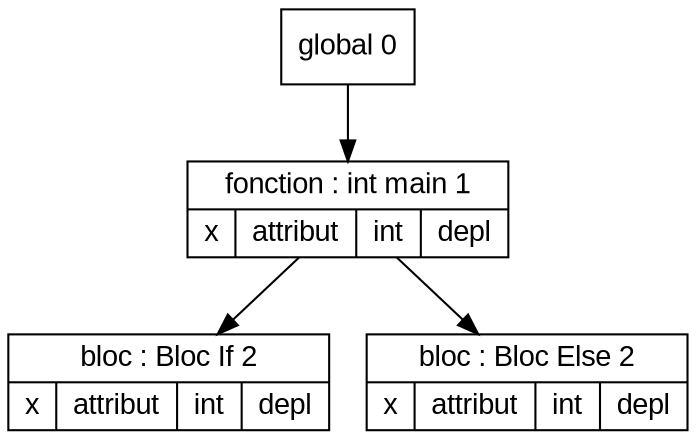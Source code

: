 digraph "tds"{

	node [fontname="Arial"];

	N2 [shape=record label="{ bloc : Bloc If  2
	| { x | attribut | int | depl }
	}"];

	N3 [shape=record label="{ bloc : Bloc Else  2
	| { x | attribut | int | depl }
	}"];

	N1 [shape=record label="{ fonction : int main 1
	| { x | attribut | int | depl }
	}"];

	N0 [shape=record label="{ global 0
	}"];


	N0 -> N1; 
	N1 -> N2; 
	N1 -> N3; 
}
